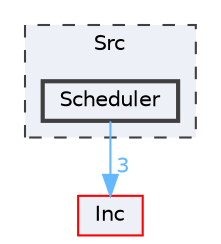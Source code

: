 digraph "Src/Scheduler"
{
 // LATEX_PDF_SIZE
  bgcolor="transparent";
  edge [fontname=Helvetica,fontsize=10,labelfontname=Helvetica,labelfontsize=10];
  node [fontname=Helvetica,fontsize=10,shape=box,height=0.2,width=0.4];
  compound=true
  subgraph clusterdir_413f4e031a85da0d68269c6fd2f76e1c {
    graph [ bgcolor="#edf0f7", pencolor="grey25", label="Src", fontname=Helvetica,fontsize=10 style="filled,dashed", URL="dir_413f4e031a85da0d68269c6fd2f76e1c.html",tooltip=""]
  dir_afe4aa7a7ce1349a187b639cfce3a6ab [label="Scheduler", fillcolor="#edf0f7", color="grey25", style="filled,bold", URL="dir_afe4aa7a7ce1349a187b639cfce3a6ab.html",tooltip=""];
  }
  dir_f93dfce691d792349f1c14ede440e2e6 [label="Inc", fillcolor="#edf0f7", color="red", style="filled", URL="dir_f93dfce691d792349f1c14ede440e2e6.html",tooltip=""];
  dir_afe4aa7a7ce1349a187b639cfce3a6ab->dir_f93dfce691d792349f1c14ede440e2e6 [headlabel="3", labeldistance=1.5 headhref="dir_000010_000008.html" color="steelblue1" fontcolor="steelblue1"];
}
